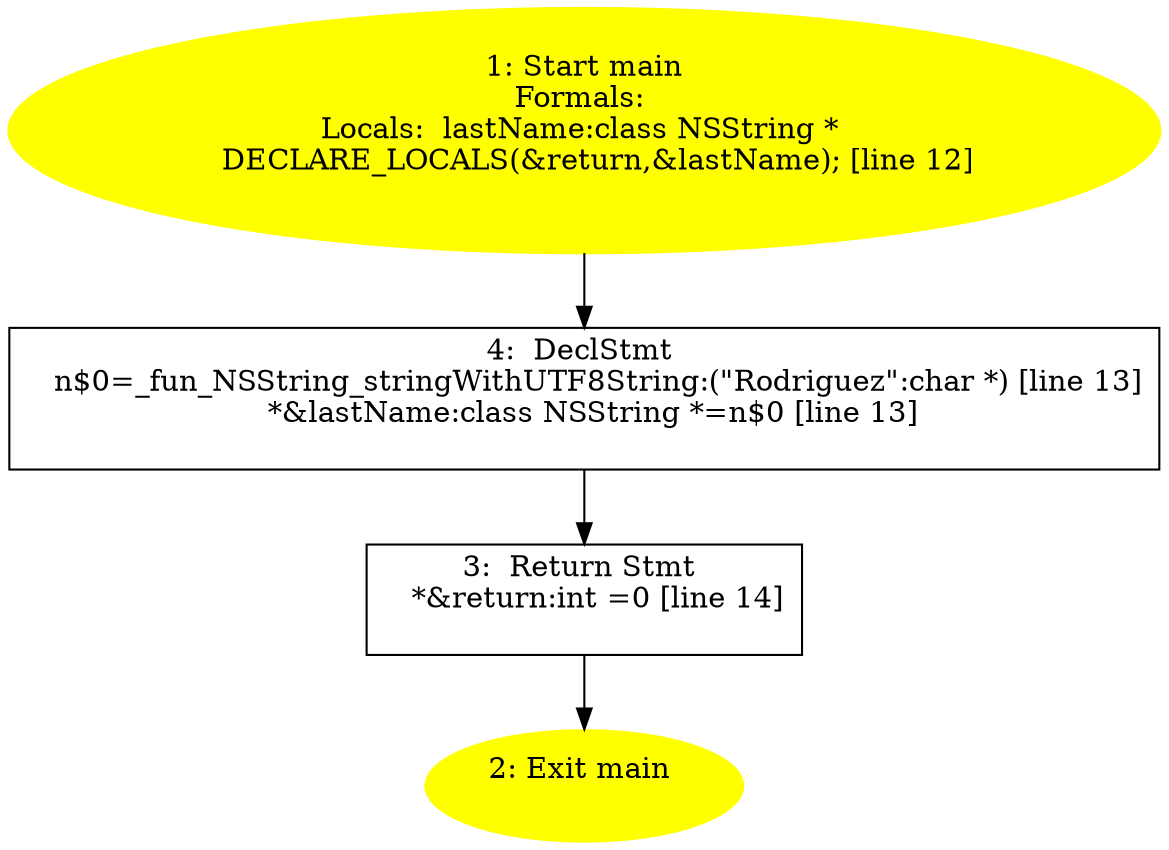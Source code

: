 /* @generated */
digraph iCFG {
4 [label="4:  DeclStmt \n   n$0=_fun_NSString_stringWithUTF8String:(\"Rodriguez\":char *) [line 13]\n  *&lastName:class NSString *=n$0 [line 13]\n " shape="box"]
	

	 4 -> 3 ;
3 [label="3:  Return Stmt \n   *&return:int =0 [line 14]\n " shape="box"]
	

	 3 -> 2 ;
2 [label="2: Exit main \n  " color=yellow style=filled]
	

1 [label="1: Start main\nFormals: \nLocals:  lastName:class NSString * \n   DECLARE_LOCALS(&return,&lastName); [line 12]\n " color=yellow style=filled]
	

	 1 -> 4 ;
}
